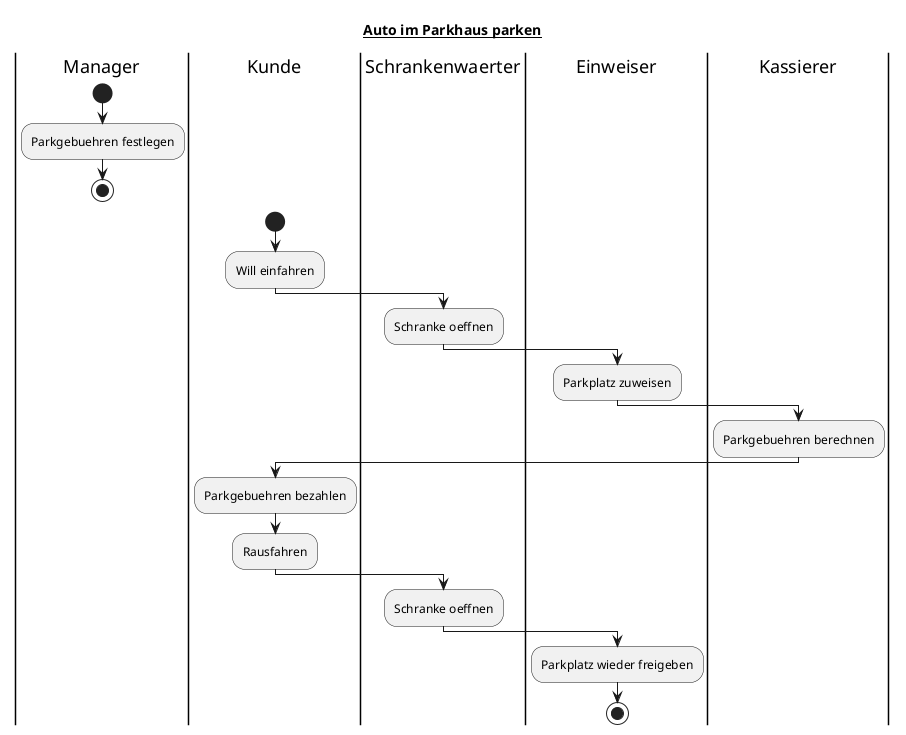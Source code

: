 @startuml
title __Auto im Parkhaus parken__
|Manager|
start
:Parkgebuehren festlegen;
stop
|Kunde|
start
:Will einfahren;
|Schrankenwaerter|
:Schranke oeffnen;
|Einweiser|
:Parkplatz zuweisen;
|Kassierer|
:Parkgebuehren berechnen;
|Kunde|
:Parkgebuehren bezahlen;
:Rausfahren;
|Schrankenwaerter|
:Schranke oeffnen;
|Einweiser|
:Parkplatz wieder freigeben;
stop
@enduml
